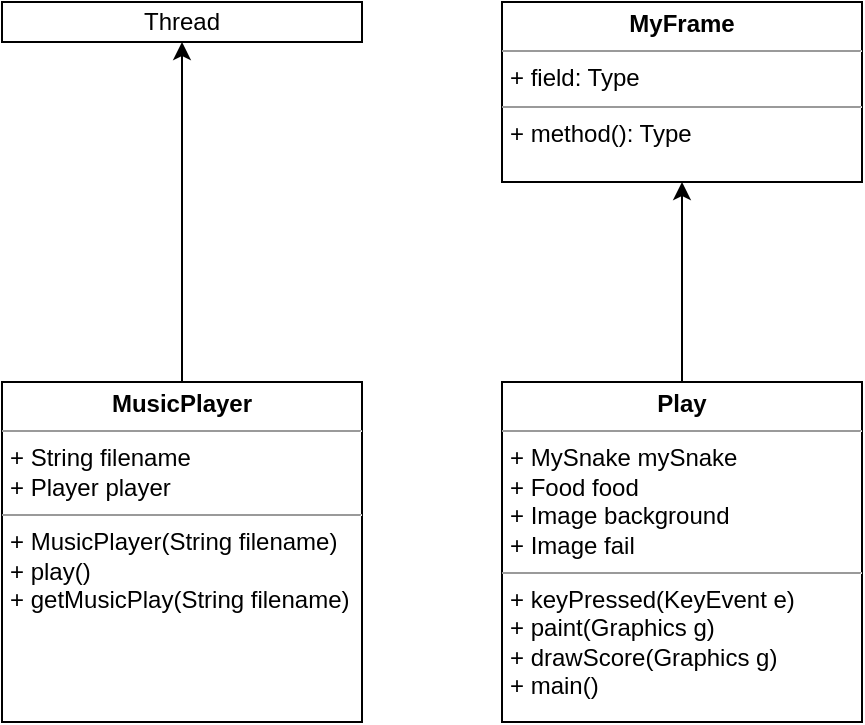 <mxfile version="22.0.8" type="github">
  <diagram id="C5RBs43oDa-KdzZeNtuy" name="Page-1">
    <mxGraphModel dx="1195" dy="660" grid="1" gridSize="10" guides="1" tooltips="1" connect="1" arrows="1" fold="1" page="1" pageScale="1" pageWidth="827" pageHeight="1169" math="0" shadow="0">
      <root>
        <mxCell id="WIyWlLk6GJQsqaUBKTNV-0" />
        <mxCell id="WIyWlLk6GJQsqaUBKTNV-1" parent="WIyWlLk6GJQsqaUBKTNV-0" />
        <mxCell id="KQ8eIjjbrDTt9HRvq2NH-15" style="edgeStyle=orthogonalEdgeStyle;rounded=0;orthogonalLoop=1;jettySize=auto;html=1;exitX=0.5;exitY=0;exitDx=0;exitDy=0;entryX=0.5;entryY=1;entryDx=0;entryDy=0;" edge="1" parent="WIyWlLk6GJQsqaUBKTNV-1" source="KQ8eIjjbrDTt9HRvq2NH-13" target="KQ8eIjjbrDTt9HRvq2NH-14">
          <mxGeometry relative="1" as="geometry" />
        </mxCell>
        <mxCell id="KQ8eIjjbrDTt9HRvq2NH-13" value="&lt;p style=&quot;margin:0px;margin-top:4px;text-align:center;&quot;&gt;&lt;b&gt;Play&lt;/b&gt;&lt;br&gt;&lt;/p&gt;&lt;hr size=&quot;1&quot;&gt;&lt;p style=&quot;margin:0px;margin-left:4px;&quot;&gt;+ MySnake mySnake&lt;/p&gt;&lt;p style=&quot;margin:0px;margin-left:4px;&quot;&gt;+ Food food&lt;/p&gt;&lt;p style=&quot;margin:0px;margin-left:4px;&quot;&gt;+ Image background&lt;/p&gt;&lt;p style=&quot;margin:0px;margin-left:4px;&quot;&gt;+ Image fail&lt;br&gt;&lt;/p&gt;&lt;hr size=&quot;1&quot;&gt;&lt;p style=&quot;margin:0px;margin-left:4px;&quot;&gt;+ keyPressed(KeyEvent e) &lt;br&gt;&lt;/p&gt;&lt;p style=&quot;margin:0px;margin-left:4px;&quot;&gt;+ paint(Graphics g)&lt;/p&gt;&lt;p style=&quot;margin:0px;margin-left:4px;&quot;&gt;+ drawScore(Graphics g)&lt;/p&gt;&lt;p style=&quot;margin:0px;margin-left:4px;&quot;&gt;+ main()&lt;/p&gt;&lt;br/&gt;" style="verticalAlign=top;align=left;overflow=fill;fontSize=12;fontFamily=Helvetica;html=1;whiteSpace=wrap;" vertex="1" parent="WIyWlLk6GJQsqaUBKTNV-1">
          <mxGeometry x="300" y="270" width="180" height="170" as="geometry" />
        </mxCell>
        <mxCell id="KQ8eIjjbrDTt9HRvq2NH-14" value="&lt;p style=&quot;margin:0px;margin-top:4px;text-align:center;&quot;&gt;&lt;b&gt;MyFrame&lt;/b&gt;&lt;br&gt;&lt;/p&gt;&lt;hr size=&quot;1&quot;&gt;&lt;p style=&quot;margin:0px;margin-left:4px;&quot;&gt;+ field: Type&lt;/p&gt;&lt;hr size=&quot;1&quot;&gt;&lt;p style=&quot;margin:0px;margin-left:4px;&quot;&gt;+ method(): Type&lt;/p&gt;" style="verticalAlign=top;align=left;overflow=fill;fontSize=12;fontFamily=Helvetica;html=1;whiteSpace=wrap;" vertex="1" parent="WIyWlLk6GJQsqaUBKTNV-1">
          <mxGeometry x="300" y="80" width="180" height="90" as="geometry" />
        </mxCell>
        <mxCell id="KQ8eIjjbrDTt9HRvq2NH-23" style="edgeStyle=orthogonalEdgeStyle;rounded=0;orthogonalLoop=1;jettySize=auto;html=1;exitX=0.5;exitY=0;exitDx=0;exitDy=0;entryX=0.5;entryY=1;entryDx=0;entryDy=0;" edge="1" parent="WIyWlLk6GJQsqaUBKTNV-1" source="KQ8eIjjbrDTt9HRvq2NH-16" target="KQ8eIjjbrDTt9HRvq2NH-22">
          <mxGeometry relative="1" as="geometry" />
        </mxCell>
        <mxCell id="KQ8eIjjbrDTt9HRvq2NH-16" value="&lt;p style=&quot;margin:0px;margin-top:4px;text-align:center;&quot;&gt;&lt;b&gt;MusicPlayer&lt;/b&gt;&lt;br&gt;&lt;/p&gt;&lt;hr size=&quot;1&quot;&gt;&lt;p style=&quot;margin:0px;margin-left:4px;&quot;&gt;+ String filename&lt;/p&gt;&lt;p style=&quot;margin:0px;margin-left:4px;&quot;&gt;+ Player player&lt;br&gt;&lt;/p&gt;&lt;hr size=&quot;1&quot;&gt;&lt;p style=&quot;margin:0px;margin-left:4px;&quot;&gt;+ MusicPlayer(String filename)&lt;/p&gt;&lt;p style=&quot;margin:0px;margin-left:4px;&quot;&gt;+ play()&lt;/p&gt;&lt;p style=&quot;margin:0px;margin-left:4px;&quot;&gt;+ getMusicPlay(String filename)&lt;br&gt;&lt;/p&gt;" style="verticalAlign=top;align=left;overflow=fill;fontSize=12;fontFamily=Helvetica;html=1;whiteSpace=wrap;" vertex="1" parent="WIyWlLk6GJQsqaUBKTNV-1">
          <mxGeometry x="50" y="270" width="180" height="170" as="geometry" />
        </mxCell>
        <mxCell id="KQ8eIjjbrDTt9HRvq2NH-22" value="Thread" style="html=1;whiteSpace=wrap;" vertex="1" parent="WIyWlLk6GJQsqaUBKTNV-1">
          <mxGeometry x="50" y="80" width="180" height="20" as="geometry" />
        </mxCell>
      </root>
    </mxGraphModel>
  </diagram>
</mxfile>
